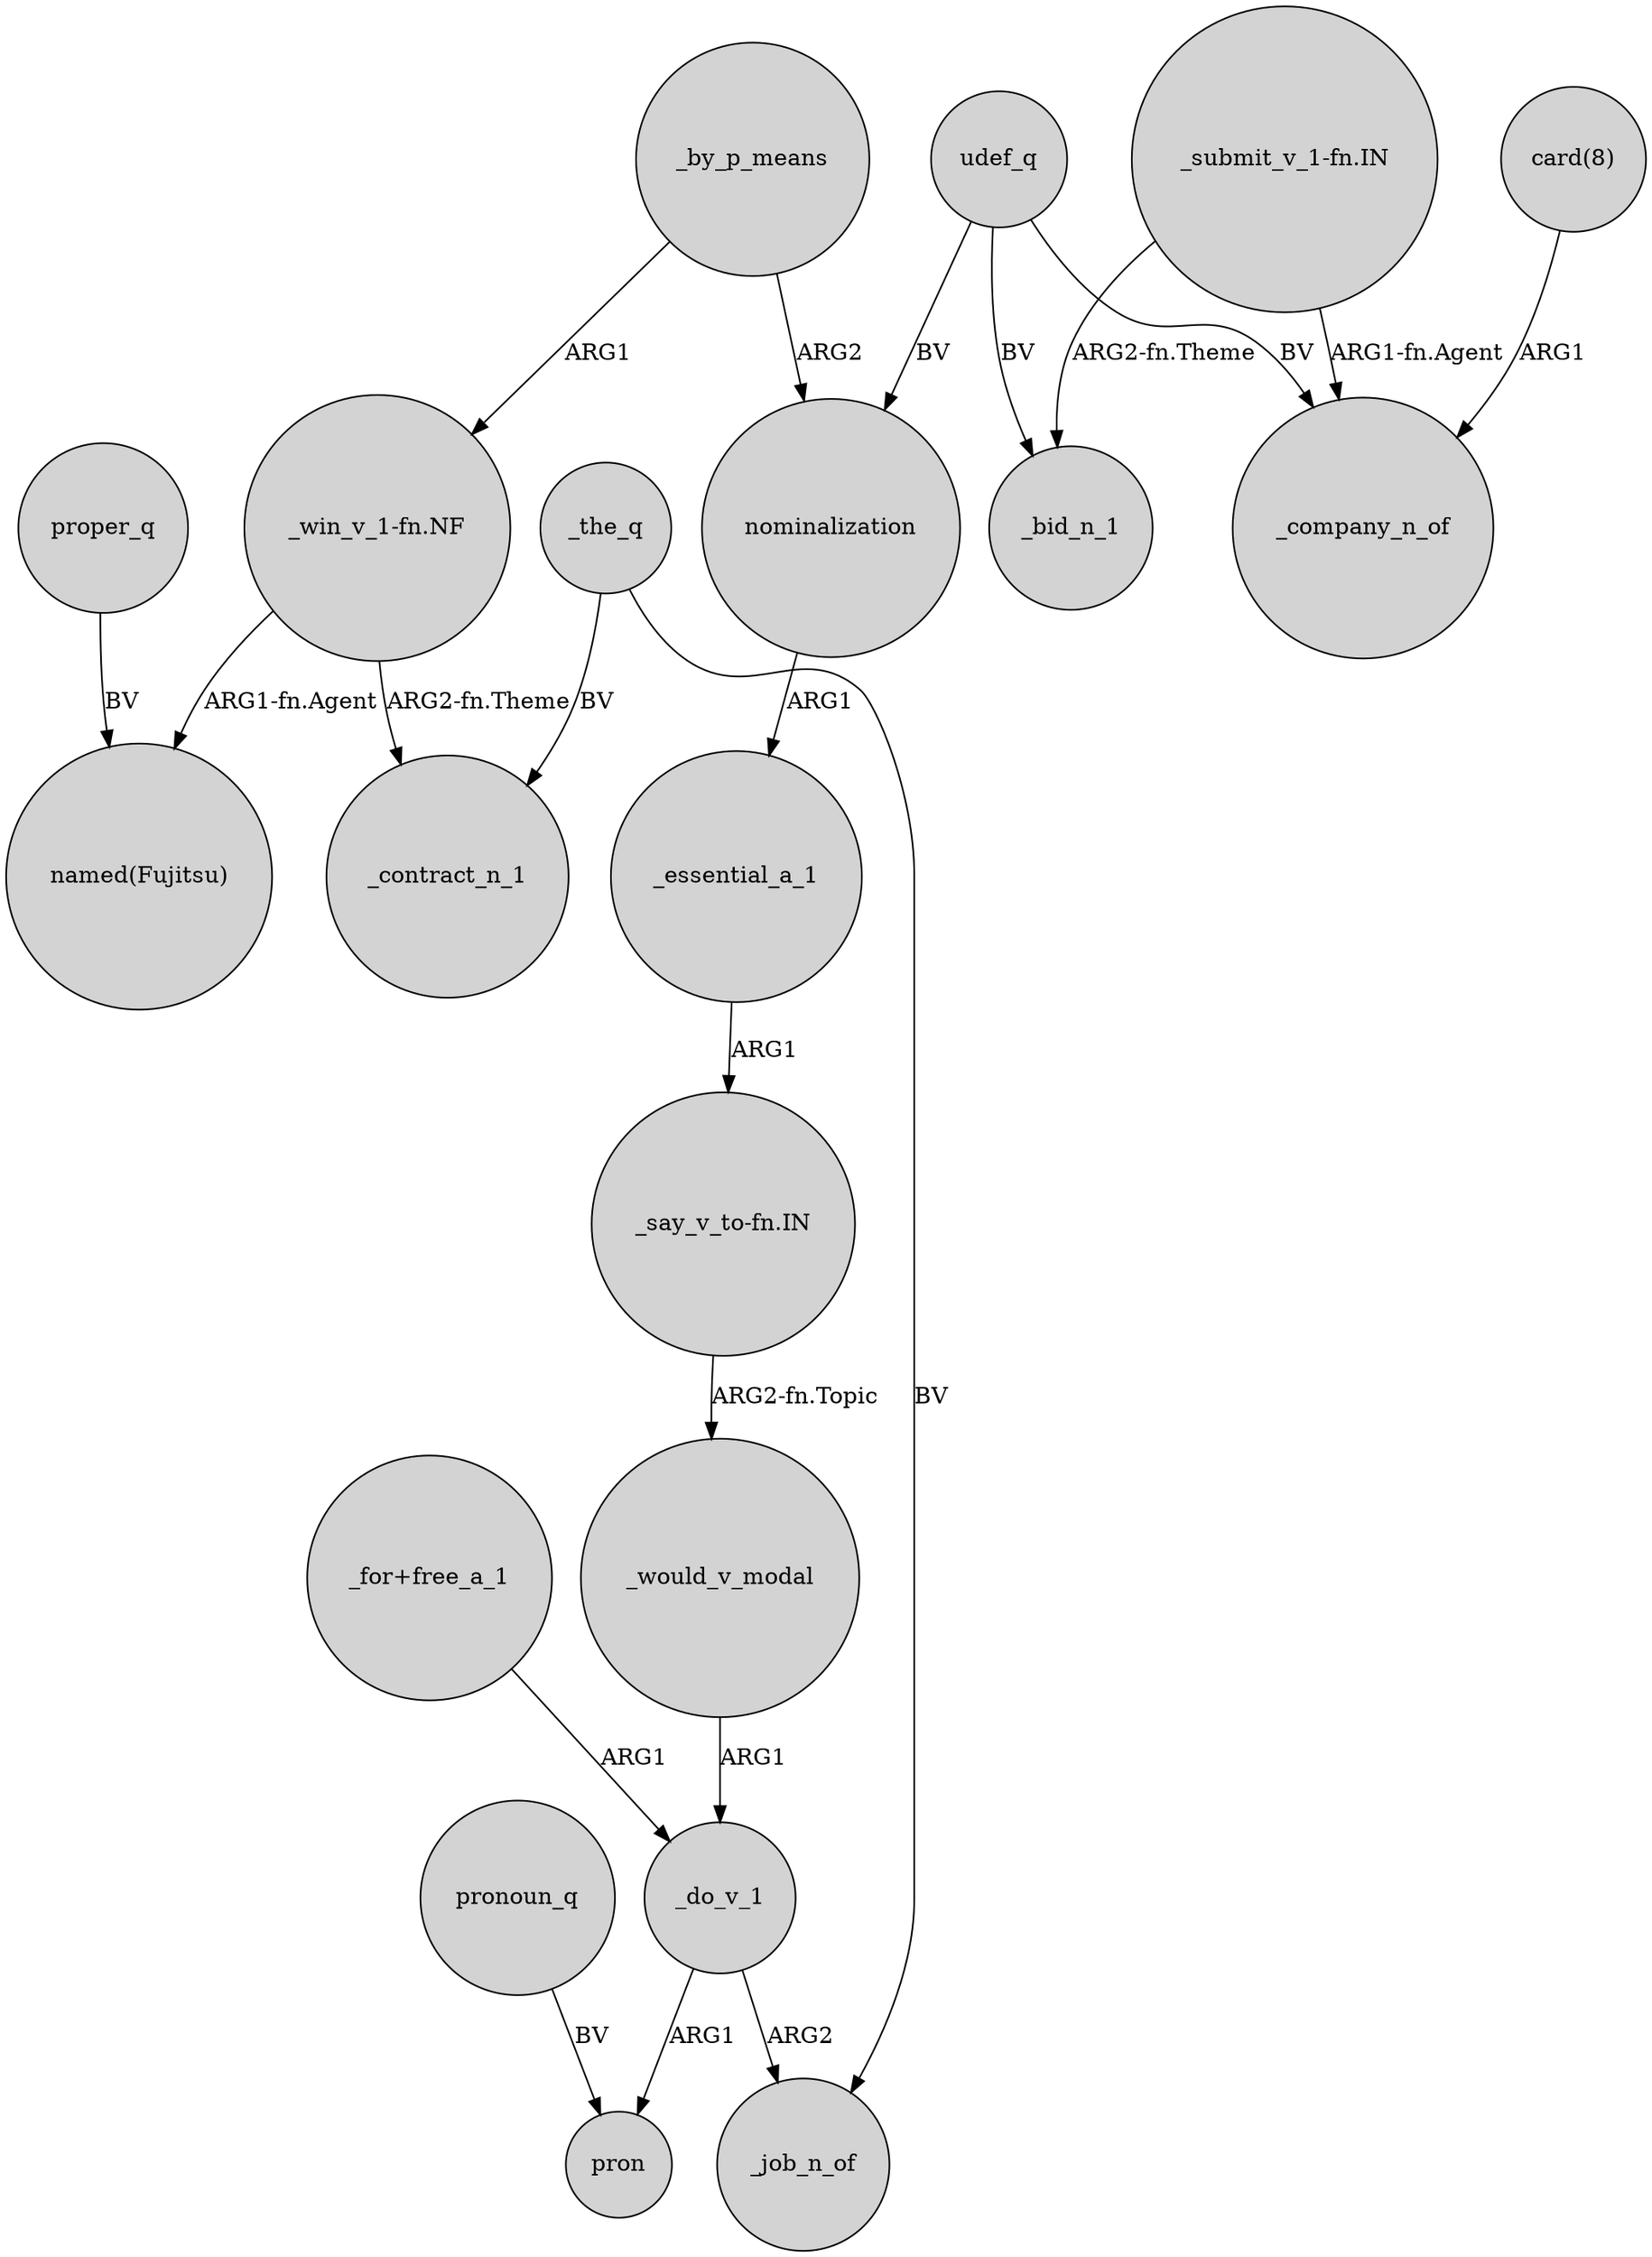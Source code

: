 digraph {
	node [shape=circle style=filled]
	"_say_v_to-fn.IN" -> _would_v_modal [label="ARG2-fn.Topic"]
	_by_p_means -> nominalization [label=ARG2]
	"_win_v_1-fn.NF" -> _contract_n_1 [label="ARG2-fn.Theme"]
	_would_v_modal -> _do_v_1 [label=ARG1]
	_essential_a_1 -> "_say_v_to-fn.IN" [label=ARG1]
	_by_p_means -> "_win_v_1-fn.NF" [label=ARG1]
	proper_q -> "named(Fujitsu)" [label=BV]
	pronoun_q -> pron [label=BV]
	_the_q -> _contract_n_1 [label=BV]
	_do_v_1 -> pron [label=ARG1]
	"_win_v_1-fn.NF" -> "named(Fujitsu)" [label="ARG1-fn.Agent"]
	"_submit_v_1-fn.IN" -> _company_n_of [label="ARG1-fn.Agent"]
	_the_q -> _job_n_of [label=BV]
	_do_v_1 -> _job_n_of [label=ARG2]
	udef_q -> nominalization [label=BV]
	udef_q -> _bid_n_1 [label=BV]
	udef_q -> _company_n_of [label=BV]
	"_for+free_a_1" -> _do_v_1 [label=ARG1]
	"card(8)" -> _company_n_of [label=ARG1]
	nominalization -> _essential_a_1 [label=ARG1]
	"_submit_v_1-fn.IN" -> _bid_n_1 [label="ARG2-fn.Theme"]
}
